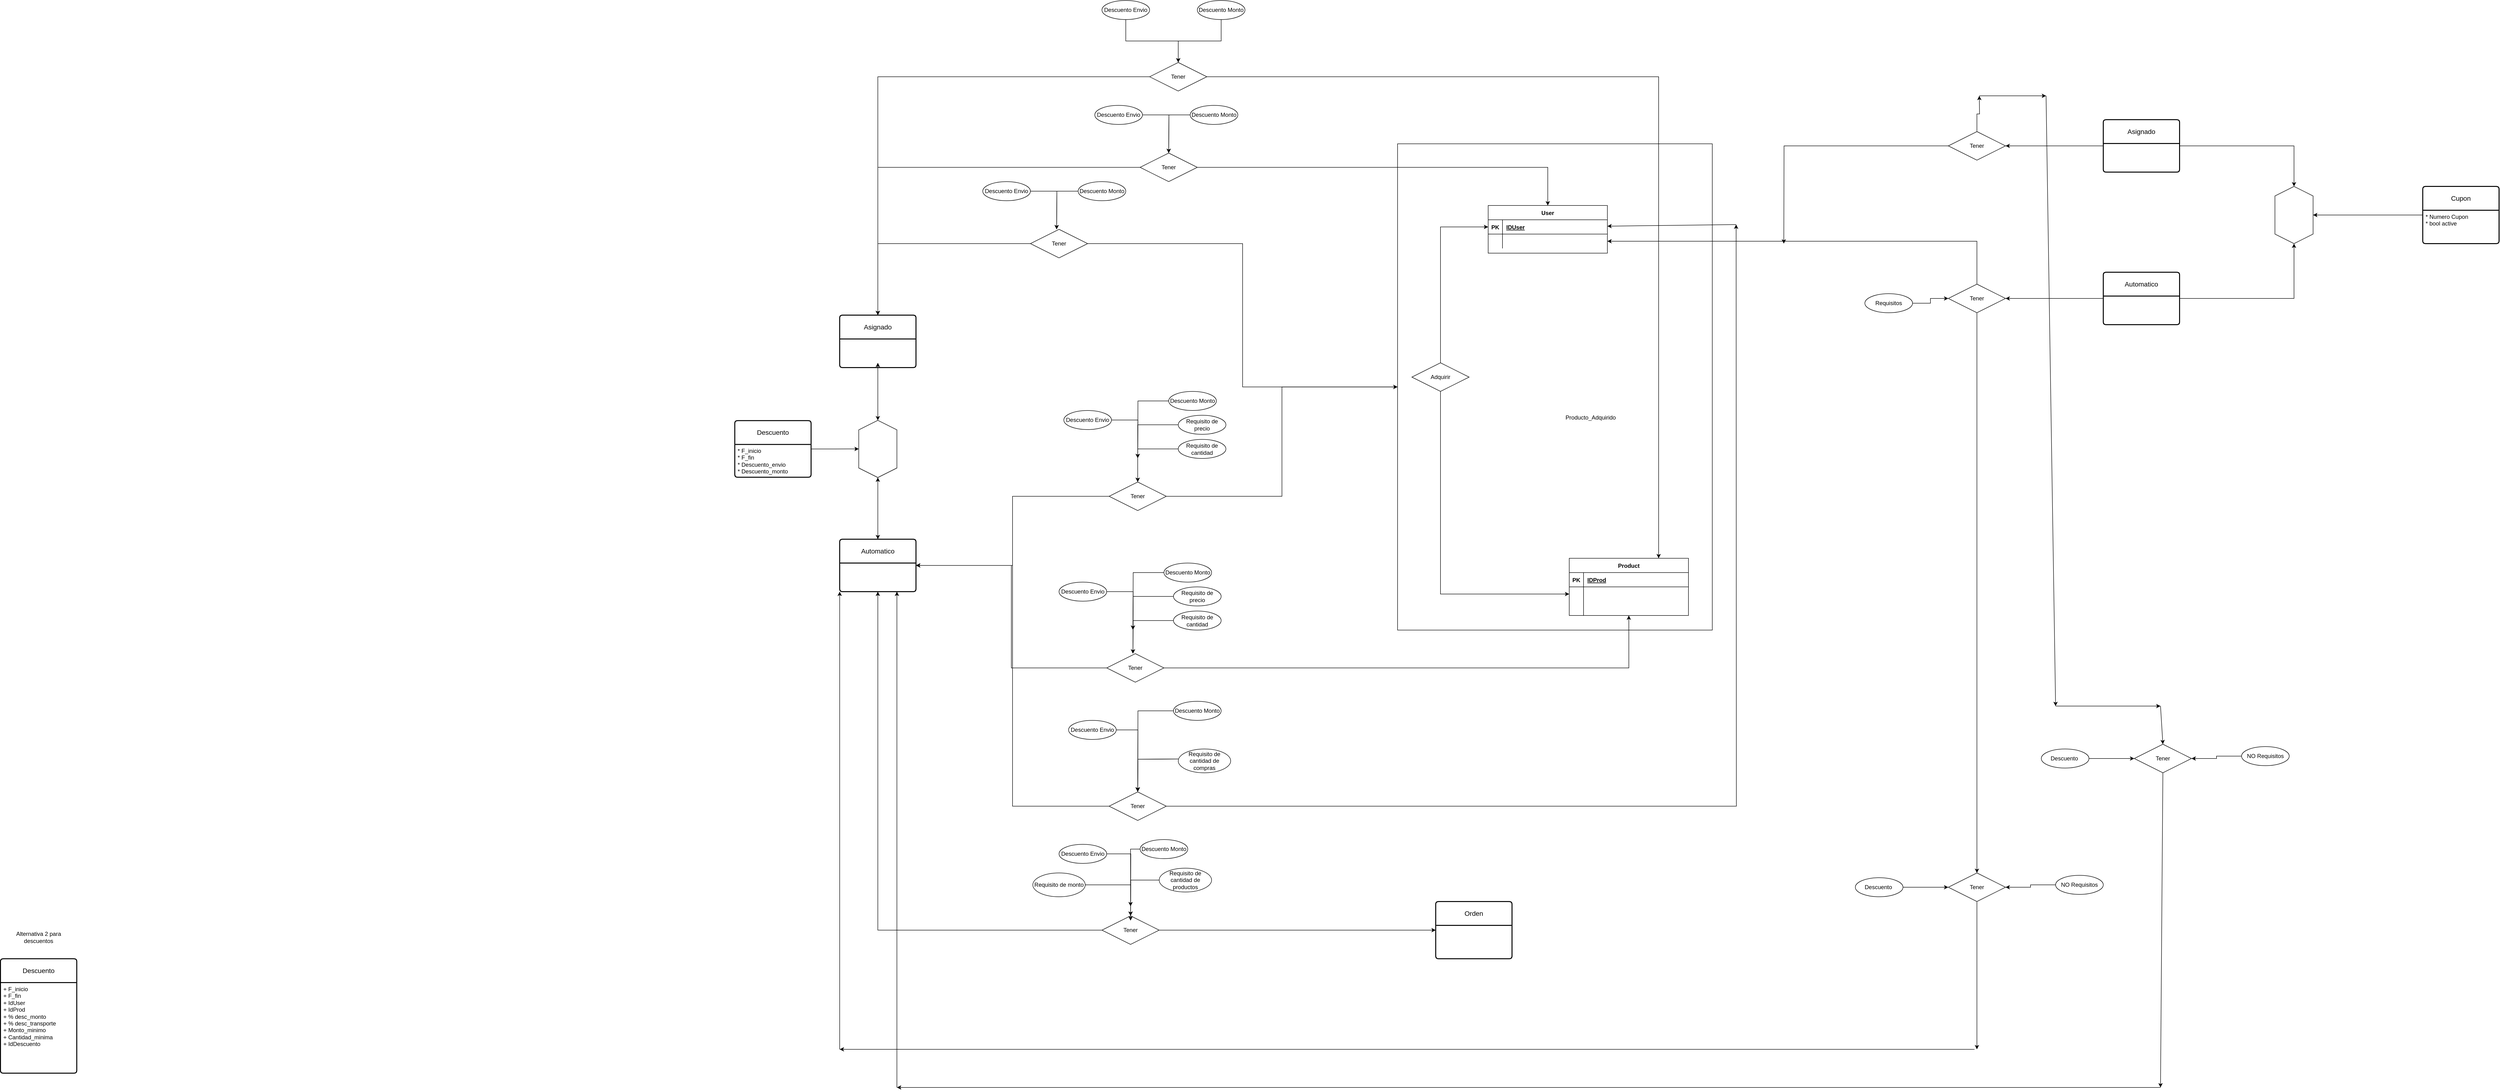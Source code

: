 <mxfile version="24.2.5" type="github">
  <diagram id="R2lEEEUBdFMjLlhIrx00" name="Page-1">
    <mxGraphModel dx="6694" dy="2826" grid="1" gridSize="10" guides="1" tooltips="1" connect="1" arrows="1" fold="1" page="1" pageScale="1" pageWidth="850" pageHeight="1100" math="0" shadow="0" extFonts="Permanent Marker^https://fonts.googleapis.com/css?family=Permanent+Marker">
      <root>
        <mxCell id="0" />
        <mxCell id="1" parent="0" />
        <mxCell id="C-vyLk0tnHw3VtMMgP7b-2" value="Product" style="shape=table;startSize=30;container=1;collapsible=1;childLayout=tableLayout;fixedRows=1;rowLines=0;fontStyle=1;align=center;resizeLast=1;" parent="1" vertex="1">
          <mxGeometry x="420" y="410" width="250" height="120" as="geometry" />
        </mxCell>
        <mxCell id="C-vyLk0tnHw3VtMMgP7b-3" value="" style="shape=partialRectangle;collapsible=0;dropTarget=0;pointerEvents=0;fillColor=none;points=[[0,0.5],[1,0.5]];portConstraint=eastwest;top=0;left=0;right=0;bottom=1;" parent="C-vyLk0tnHw3VtMMgP7b-2" vertex="1">
          <mxGeometry y="30" width="250" height="30" as="geometry" />
        </mxCell>
        <mxCell id="C-vyLk0tnHw3VtMMgP7b-4" value="PK" style="shape=partialRectangle;overflow=hidden;connectable=0;fillColor=none;top=0;left=0;bottom=0;right=0;fontStyle=1;" parent="C-vyLk0tnHw3VtMMgP7b-3" vertex="1">
          <mxGeometry width="30" height="30" as="geometry">
            <mxRectangle width="30" height="30" as="alternateBounds" />
          </mxGeometry>
        </mxCell>
        <mxCell id="C-vyLk0tnHw3VtMMgP7b-5" value="IDProd" style="shape=partialRectangle;overflow=hidden;connectable=0;fillColor=none;top=0;left=0;bottom=0;right=0;align=left;spacingLeft=6;fontStyle=5;" parent="C-vyLk0tnHw3VtMMgP7b-3" vertex="1">
          <mxGeometry x="30" width="220" height="30" as="geometry">
            <mxRectangle width="220" height="30" as="alternateBounds" />
          </mxGeometry>
        </mxCell>
        <mxCell id="C-vyLk0tnHw3VtMMgP7b-6" value="" style="shape=partialRectangle;collapsible=0;dropTarget=0;pointerEvents=0;fillColor=none;points=[[0,0.5],[1,0.5]];portConstraint=eastwest;top=0;left=0;right=0;bottom=0;" parent="C-vyLk0tnHw3VtMMgP7b-2" vertex="1">
          <mxGeometry y="60" width="250" height="30" as="geometry" />
        </mxCell>
        <mxCell id="C-vyLk0tnHw3VtMMgP7b-7" value="" style="shape=partialRectangle;overflow=hidden;connectable=0;fillColor=none;top=0;left=0;bottom=0;right=0;" parent="C-vyLk0tnHw3VtMMgP7b-6" vertex="1">
          <mxGeometry width="30" height="30" as="geometry">
            <mxRectangle width="30" height="30" as="alternateBounds" />
          </mxGeometry>
        </mxCell>
        <mxCell id="C-vyLk0tnHw3VtMMgP7b-8" value="" style="shape=partialRectangle;overflow=hidden;connectable=0;fillColor=none;top=0;left=0;bottom=0;right=0;align=left;spacingLeft=6;" parent="C-vyLk0tnHw3VtMMgP7b-6" vertex="1">
          <mxGeometry x="30" width="220" height="30" as="geometry">
            <mxRectangle width="220" height="30" as="alternateBounds" />
          </mxGeometry>
        </mxCell>
        <mxCell id="C-vyLk0tnHw3VtMMgP7b-9" value="" style="shape=partialRectangle;collapsible=0;dropTarget=0;pointerEvents=0;fillColor=none;points=[[0,0.5],[1,0.5]];portConstraint=eastwest;top=0;left=0;right=0;bottom=0;" parent="C-vyLk0tnHw3VtMMgP7b-2" vertex="1">
          <mxGeometry y="90" width="250" height="30" as="geometry" />
        </mxCell>
        <mxCell id="C-vyLk0tnHw3VtMMgP7b-10" value="" style="shape=partialRectangle;overflow=hidden;connectable=0;fillColor=none;top=0;left=0;bottom=0;right=0;" parent="C-vyLk0tnHw3VtMMgP7b-9" vertex="1">
          <mxGeometry width="30" height="30" as="geometry">
            <mxRectangle width="30" height="30" as="alternateBounds" />
          </mxGeometry>
        </mxCell>
        <mxCell id="C-vyLk0tnHw3VtMMgP7b-11" value="" style="shape=partialRectangle;overflow=hidden;connectable=0;fillColor=none;top=0;left=0;bottom=0;right=0;align=left;spacingLeft=6;" parent="C-vyLk0tnHw3VtMMgP7b-9" vertex="1">
          <mxGeometry x="30" width="220" height="30" as="geometry">
            <mxRectangle width="220" height="30" as="alternateBounds" />
          </mxGeometry>
        </mxCell>
        <mxCell id="C-vyLk0tnHw3VtMMgP7b-23" value="User" style="shape=table;startSize=30;container=1;collapsible=1;childLayout=tableLayout;fixedRows=1;rowLines=0;fontStyle=1;align=center;resizeLast=1;" parent="1" vertex="1">
          <mxGeometry x="250" y="-330" width="250" height="100" as="geometry" />
        </mxCell>
        <mxCell id="C-vyLk0tnHw3VtMMgP7b-24" value="" style="shape=partialRectangle;collapsible=0;dropTarget=0;pointerEvents=0;fillColor=none;points=[[0,0.5],[1,0.5]];portConstraint=eastwest;top=0;left=0;right=0;bottom=1;" parent="C-vyLk0tnHw3VtMMgP7b-23" vertex="1">
          <mxGeometry y="30" width="250" height="30" as="geometry" />
        </mxCell>
        <mxCell id="C-vyLk0tnHw3VtMMgP7b-25" value="PK" style="shape=partialRectangle;overflow=hidden;connectable=0;fillColor=none;top=0;left=0;bottom=0;right=0;fontStyle=1;" parent="C-vyLk0tnHw3VtMMgP7b-24" vertex="1">
          <mxGeometry width="30" height="30" as="geometry">
            <mxRectangle width="30" height="30" as="alternateBounds" />
          </mxGeometry>
        </mxCell>
        <mxCell id="C-vyLk0tnHw3VtMMgP7b-26" value="IDUser" style="shape=partialRectangle;overflow=hidden;connectable=0;fillColor=none;top=0;left=0;bottom=0;right=0;align=left;spacingLeft=6;fontStyle=5;" parent="C-vyLk0tnHw3VtMMgP7b-24" vertex="1">
          <mxGeometry x="30" width="220" height="30" as="geometry">
            <mxRectangle width="220" height="30" as="alternateBounds" />
          </mxGeometry>
        </mxCell>
        <mxCell id="C-vyLk0tnHw3VtMMgP7b-27" value="" style="shape=partialRectangle;collapsible=0;dropTarget=0;pointerEvents=0;fillColor=none;points=[[0,0.5],[1,0.5]];portConstraint=eastwest;top=0;left=0;right=0;bottom=0;" parent="C-vyLk0tnHw3VtMMgP7b-23" vertex="1">
          <mxGeometry y="60" width="250" height="30" as="geometry" />
        </mxCell>
        <mxCell id="C-vyLk0tnHw3VtMMgP7b-28" value="" style="shape=partialRectangle;overflow=hidden;connectable=0;fillColor=none;top=0;left=0;bottom=0;right=0;" parent="C-vyLk0tnHw3VtMMgP7b-27" vertex="1">
          <mxGeometry width="30" height="30" as="geometry">
            <mxRectangle width="30" height="30" as="alternateBounds" />
          </mxGeometry>
        </mxCell>
        <mxCell id="C-vyLk0tnHw3VtMMgP7b-29" value="" style="shape=partialRectangle;overflow=hidden;connectable=0;fillColor=none;top=0;left=0;bottom=0;right=0;align=left;spacingLeft=6;" parent="C-vyLk0tnHw3VtMMgP7b-27" vertex="1">
          <mxGeometry x="30" width="220" height="30" as="geometry">
            <mxRectangle width="220" height="30" as="alternateBounds" />
          </mxGeometry>
        </mxCell>
        <mxCell id="joyKX0jnolx2iXbsey3s-9" style="edgeStyle=orthogonalEdgeStyle;rounded=0;orthogonalLoop=1;jettySize=auto;html=1;" parent="1" source="joyKX0jnolx2iXbsey3s-1" target="C-vyLk0tnHw3VtMMgP7b-24" edge="1">
          <mxGeometry relative="1" as="geometry" />
        </mxCell>
        <mxCell id="joyKX0jnolx2iXbsey3s-44" style="edgeStyle=orthogonalEdgeStyle;rounded=0;orthogonalLoop=1;jettySize=auto;html=1;" parent="1" source="joyKX0jnolx2iXbsey3s-1" target="C-vyLk0tnHw3VtMMgP7b-6" edge="1">
          <mxGeometry relative="1" as="geometry" />
        </mxCell>
        <mxCell id="joyKX0jnolx2iXbsey3s-1" value="Adquirir" style="shape=rhombus;perimeter=rhombusPerimeter;whiteSpace=wrap;html=1;align=center;" parent="1" vertex="1">
          <mxGeometry x="90" width="120" height="60" as="geometry" />
        </mxCell>
        <mxCell id="joyKX0jnolx2iXbsey3s-7" value="Producto_Adquirido" style="text;html=1;align=center;verticalAlign=middle;whiteSpace=wrap;rounded=0;" parent="1" vertex="1">
          <mxGeometry x="410" y="100" width="110" height="30" as="geometry" />
        </mxCell>
        <mxCell id="joyKX0jnolx2iXbsey3s-6" value="" style="rounded=0;whiteSpace=wrap;html=1;fillColor=none;" parent="1" vertex="1">
          <mxGeometry x="60" y="-459.37" width="660" height="1020" as="geometry" />
        </mxCell>
        <mxCell id="joyKX0jnolx2iXbsey3s-32" style="edgeStyle=orthogonalEdgeStyle;rounded=0;orthogonalLoop=1;jettySize=auto;html=1;" parent="1" source="joyKX0jnolx2iXbsey3s-23" target="joyKX0jnolx2iXbsey3s-31" edge="1">
          <mxGeometry relative="1" as="geometry" />
        </mxCell>
        <mxCell id="joyKX0jnolx2iXbsey3s-23" value="Descuento" style="swimlane;childLayout=stackLayout;horizontal=1;startSize=50;horizontalStack=0;rounded=1;fontSize=14;fontStyle=0;strokeWidth=2;resizeParent=0;resizeLast=1;shadow=0;dashed=0;align=center;arcSize=4;whiteSpace=wrap;html=1;" parent="1" vertex="1">
          <mxGeometry x="-1330" y="121.25" width="160" height="118.75" as="geometry" />
        </mxCell>
        <mxCell id="joyKX0jnolx2iXbsey3s-24" value="* F_inicio&lt;div&gt;* F_fin&lt;/div&gt;&lt;div&gt;&lt;div&gt;* Descuento_envio&lt;/div&gt;&lt;div&gt;* Descuento_monto&lt;/div&gt;&lt;/div&gt;" style="align=left;strokeColor=none;fillColor=none;spacingLeft=4;fontSize=12;verticalAlign=top;resizable=0;rotatable=0;part=1;html=1;" parent="joyKX0jnolx2iXbsey3s-23" vertex="1">
          <mxGeometry y="50" width="160" height="68.75" as="geometry" />
        </mxCell>
        <mxCell id="joyKX0jnolx2iXbsey3s-37" style="edgeStyle=orthogonalEdgeStyle;rounded=0;orthogonalLoop=1;jettySize=auto;html=1;" parent="1" source="joyKX0jnolx2iXbsey3s-25" target="joyKX0jnolx2iXbsey3s-31" edge="1">
          <mxGeometry relative="1" as="geometry" />
        </mxCell>
        <mxCell id="joyKX0jnolx2iXbsey3s-25" value="Asignado" style="swimlane;childLayout=stackLayout;horizontal=1;startSize=50;horizontalStack=0;rounded=1;fontSize=14;fontStyle=0;strokeWidth=2;resizeParent=0;resizeLast=1;shadow=0;dashed=0;align=center;arcSize=4;whiteSpace=wrap;html=1;" parent="1" vertex="1">
          <mxGeometry x="-1110" y="-100" width="160" height="110" as="geometry" />
        </mxCell>
        <mxCell id="joyKX0jnolx2iXbsey3s-36" style="edgeStyle=orthogonalEdgeStyle;rounded=0;orthogonalLoop=1;jettySize=auto;html=1;" parent="1" source="joyKX0jnolx2iXbsey3s-27" target="joyKX0jnolx2iXbsey3s-31" edge="1">
          <mxGeometry relative="1" as="geometry" />
        </mxCell>
        <mxCell id="joyKX0jnolx2iXbsey3s-27" value="Automatico" style="swimlane;childLayout=stackLayout;horizontal=1;startSize=50;horizontalStack=0;rounded=1;fontSize=14;fontStyle=0;strokeWidth=2;resizeParent=0;resizeLast=1;shadow=0;dashed=0;align=center;arcSize=4;whiteSpace=wrap;html=1;" parent="1" vertex="1">
          <mxGeometry x="-1110" y="370" width="160" height="110" as="geometry" />
        </mxCell>
        <mxCell id="joyKX0jnolx2iXbsey3s-35" style="edgeStyle=orthogonalEdgeStyle;rounded=0;orthogonalLoop=1;jettySize=auto;html=1;" parent="1" source="joyKX0jnolx2iXbsey3s-31" edge="1">
          <mxGeometry relative="1" as="geometry">
            <mxPoint x="-1030" y="370" as="targetPoint" />
          </mxGeometry>
        </mxCell>
        <mxCell id="joyKX0jnolx2iXbsey3s-38" style="edgeStyle=orthogonalEdgeStyle;rounded=0;orthogonalLoop=1;jettySize=auto;html=1;" parent="1" source="joyKX0jnolx2iXbsey3s-31" edge="1">
          <mxGeometry relative="1" as="geometry">
            <mxPoint x="-1030.0" as="targetPoint" />
          </mxGeometry>
        </mxCell>
        <mxCell id="joyKX0jnolx2iXbsey3s-31" value="" style="shape=hexagon;perimeter=hexagonPerimeter2;whiteSpace=wrap;html=1;fixedSize=1;rotation=-90;" parent="1" vertex="1">
          <mxGeometry x="-1090" y="140.63" width="120" height="80" as="geometry" />
        </mxCell>
        <mxCell id="joyKX0jnolx2iXbsey3s-48" style="edgeStyle=orthogonalEdgeStyle;rounded=0;orthogonalLoop=1;jettySize=auto;html=1;" parent="1" source="joyKX0jnolx2iXbsey3s-42" target="joyKX0jnolx2iXbsey3s-6" edge="1">
          <mxGeometry relative="1" as="geometry" />
        </mxCell>
        <mxCell id="joyKX0jnolx2iXbsey3s-49" style="edgeStyle=orthogonalEdgeStyle;rounded=0;orthogonalLoop=1;jettySize=auto;html=1;" parent="1" source="joyKX0jnolx2iXbsey3s-42" target="joyKX0jnolx2iXbsey3s-25" edge="1">
          <mxGeometry relative="1" as="geometry" />
        </mxCell>
        <mxCell id="joyKX0jnolx2iXbsey3s-42" value="Tener" style="shape=rhombus;perimeter=rhombusPerimeter;whiteSpace=wrap;html=1;align=center;" parent="1" vertex="1">
          <mxGeometry x="-710" y="-280" width="120" height="60" as="geometry" />
        </mxCell>
        <mxCell id="joyKX0jnolx2iXbsey3s-51" style="edgeStyle=orthogonalEdgeStyle;rounded=0;orthogonalLoop=1;jettySize=auto;html=1;entryX=0.5;entryY=0;entryDx=0;entryDy=0;" parent="1" source="joyKX0jnolx2iXbsey3s-50" target="C-vyLk0tnHw3VtMMgP7b-23" edge="1">
          <mxGeometry relative="1" as="geometry" />
        </mxCell>
        <mxCell id="joyKX0jnolx2iXbsey3s-52" style="edgeStyle=orthogonalEdgeStyle;rounded=0;orthogonalLoop=1;jettySize=auto;html=1;" parent="1" source="joyKX0jnolx2iXbsey3s-50" target="joyKX0jnolx2iXbsey3s-25" edge="1">
          <mxGeometry relative="1" as="geometry" />
        </mxCell>
        <mxCell id="joyKX0jnolx2iXbsey3s-50" value="Tener" style="shape=rhombus;perimeter=rhombusPerimeter;whiteSpace=wrap;html=1;align=center;" parent="1" vertex="1">
          <mxGeometry x="-480" y="-440" width="120" height="60" as="geometry" />
        </mxCell>
        <mxCell id="joyKX0jnolx2iXbsey3s-54" style="edgeStyle=orthogonalEdgeStyle;rounded=0;orthogonalLoop=1;jettySize=auto;html=1;entryX=0.75;entryY=0;entryDx=0;entryDy=0;" parent="1" source="joyKX0jnolx2iXbsey3s-53" target="C-vyLk0tnHw3VtMMgP7b-2" edge="1">
          <mxGeometry relative="1" as="geometry">
            <mxPoint x="730" y="330" as="targetPoint" />
          </mxGeometry>
        </mxCell>
        <mxCell id="joyKX0jnolx2iXbsey3s-55" style="edgeStyle=orthogonalEdgeStyle;rounded=0;orthogonalLoop=1;jettySize=auto;html=1;" parent="1" source="joyKX0jnolx2iXbsey3s-53" target="joyKX0jnolx2iXbsey3s-25" edge="1">
          <mxGeometry relative="1" as="geometry" />
        </mxCell>
        <mxCell id="joyKX0jnolx2iXbsey3s-53" value="Tener" style="shape=rhombus;perimeter=rhombusPerimeter;whiteSpace=wrap;html=1;align=center;" parent="1" vertex="1">
          <mxGeometry x="-460" y="-630" width="120" height="60" as="geometry" />
        </mxCell>
        <mxCell id="joyKX0jnolx2iXbsey3s-63" style="edgeStyle=orthogonalEdgeStyle;rounded=0;orthogonalLoop=1;jettySize=auto;html=1;entryX=1;entryY=0.5;entryDx=0;entryDy=0;" parent="1" source="joyKX0jnolx2iXbsey3s-56" target="joyKX0jnolx2iXbsey3s-27" edge="1">
          <mxGeometry relative="1" as="geometry" />
        </mxCell>
        <mxCell id="joyKX0jnolx2iXbsey3s-65" style="edgeStyle=orthogonalEdgeStyle;rounded=0;orthogonalLoop=1;jettySize=auto;html=1;" parent="1" source="joyKX0jnolx2iXbsey3s-56" edge="1">
          <mxGeometry relative="1" as="geometry">
            <mxPoint x="770" y="-290" as="targetPoint" />
          </mxGeometry>
        </mxCell>
        <mxCell id="joyKX0jnolx2iXbsey3s-56" value="Tener" style="shape=rhombus;perimeter=rhombusPerimeter;whiteSpace=wrap;html=1;align=center;" parent="1" vertex="1">
          <mxGeometry x="-545" y="900" width="120" height="60" as="geometry" />
        </mxCell>
        <mxCell id="joyKX0jnolx2iXbsey3s-61" style="edgeStyle=orthogonalEdgeStyle;rounded=0;orthogonalLoop=1;jettySize=auto;html=1;entryX=1;entryY=0.5;entryDx=0;entryDy=0;" parent="1" source="joyKX0jnolx2iXbsey3s-57" target="joyKX0jnolx2iXbsey3s-27" edge="1">
          <mxGeometry relative="1" as="geometry" />
        </mxCell>
        <mxCell id="joyKX0jnolx2iXbsey3s-64" style="edgeStyle=orthogonalEdgeStyle;rounded=0;orthogonalLoop=1;jettySize=auto;html=1;" parent="1" source="joyKX0jnolx2iXbsey3s-57" target="C-vyLk0tnHw3VtMMgP7b-2" edge="1">
          <mxGeometry relative="1" as="geometry" />
        </mxCell>
        <mxCell id="joyKX0jnolx2iXbsey3s-57" value="Tener" style="shape=rhombus;perimeter=rhombusPerimeter;whiteSpace=wrap;html=1;align=center;" parent="1" vertex="1">
          <mxGeometry x="-550" y="610" width="120" height="60" as="geometry" />
        </mxCell>
        <mxCell id="joyKX0jnolx2iXbsey3s-59" style="edgeStyle=orthogonalEdgeStyle;rounded=0;orthogonalLoop=1;jettySize=auto;html=1;" parent="1" source="joyKX0jnolx2iXbsey3s-58" target="joyKX0jnolx2iXbsey3s-6" edge="1">
          <mxGeometry relative="1" as="geometry" />
        </mxCell>
        <mxCell id="joyKX0jnolx2iXbsey3s-60" style="edgeStyle=orthogonalEdgeStyle;rounded=0;orthogonalLoop=1;jettySize=auto;html=1;entryX=1;entryY=0.5;entryDx=0;entryDy=0;" parent="1" source="joyKX0jnolx2iXbsey3s-58" target="joyKX0jnolx2iXbsey3s-27" edge="1">
          <mxGeometry relative="1" as="geometry" />
        </mxCell>
        <mxCell id="joyKX0jnolx2iXbsey3s-58" value="Tener" style="shape=rhombus;perimeter=rhombusPerimeter;whiteSpace=wrap;html=1;align=center;" parent="1" vertex="1">
          <mxGeometry x="-545" y="250" width="120" height="60" as="geometry" />
        </mxCell>
        <mxCell id="joyKX0jnolx2iXbsey3s-66" value="" style="endArrow=classic;html=1;rounded=0;" parent="1" target="C-vyLk0tnHw3VtMMgP7b-24" edge="1">
          <mxGeometry width="50" height="50" relative="1" as="geometry">
            <mxPoint x="770" y="-290" as="sourcePoint" />
            <mxPoint x="-10" y="190" as="targetPoint" />
          </mxGeometry>
        </mxCell>
        <mxCell id="joyKX0jnolx2iXbsey3s-67" value="Orden" style="swimlane;childLayout=stackLayout;horizontal=1;startSize=50;horizontalStack=0;rounded=1;fontSize=14;fontStyle=0;strokeWidth=2;resizeParent=0;resizeLast=1;shadow=0;dashed=0;align=center;arcSize=4;whiteSpace=wrap;html=1;" parent="1" vertex="1">
          <mxGeometry x="140" y="1130" width="160" height="120" as="geometry" />
        </mxCell>
        <mxCell id="joyKX0jnolx2iXbsey3s-82" style="edgeStyle=orthogonalEdgeStyle;rounded=0;orthogonalLoop=1;jettySize=auto;html=1;" parent="1" source="joyKX0jnolx2iXbsey3s-79" target="joyKX0jnolx2iXbsey3s-67" edge="1">
          <mxGeometry relative="1" as="geometry" />
        </mxCell>
        <mxCell id="joyKX0jnolx2iXbsey3s-83" style="edgeStyle=orthogonalEdgeStyle;rounded=0;orthogonalLoop=1;jettySize=auto;html=1;entryX=0.5;entryY=1;entryDx=0;entryDy=0;" parent="1" source="joyKX0jnolx2iXbsey3s-79" target="joyKX0jnolx2iXbsey3s-27" edge="1">
          <mxGeometry relative="1" as="geometry" />
        </mxCell>
        <mxCell id="joyKX0jnolx2iXbsey3s-79" value="Tener" style="shape=rhombus;perimeter=rhombusPerimeter;whiteSpace=wrap;html=1;align=center;" parent="1" vertex="1">
          <mxGeometry x="-560" y="1160" width="120" height="60" as="geometry" />
        </mxCell>
        <mxCell id="joyKX0jnolx2iXbsey3s-88" style="edgeStyle=orthogonalEdgeStyle;rounded=0;orthogonalLoop=1;jettySize=auto;html=1;entryX=0.5;entryY=0;entryDx=0;entryDy=0;" parent="1" source="joyKX0jnolx2iXbsey3s-84" target="joyKX0jnolx2iXbsey3s-53" edge="1">
          <mxGeometry relative="1" as="geometry" />
        </mxCell>
        <mxCell id="joyKX0jnolx2iXbsey3s-84" value="Descuento Envio" style="ellipse;whiteSpace=wrap;html=1;align=center;" parent="1" vertex="1">
          <mxGeometry x="-560" y="-760" width="100" height="40" as="geometry" />
        </mxCell>
        <mxCell id="joyKX0jnolx2iXbsey3s-86" style="edgeStyle=orthogonalEdgeStyle;rounded=0;orthogonalLoop=1;jettySize=auto;html=1;" parent="1" source="joyKX0jnolx2iXbsey3s-85" target="joyKX0jnolx2iXbsey3s-53" edge="1">
          <mxGeometry relative="1" as="geometry" />
        </mxCell>
        <mxCell id="joyKX0jnolx2iXbsey3s-85" value="Descuento Monto" style="ellipse;whiteSpace=wrap;html=1;align=center;" parent="1" vertex="1">
          <mxGeometry x="-360" y="-760" width="100" height="40" as="geometry" />
        </mxCell>
        <mxCell id="joyKX0jnolx2iXbsey3s-89" style="edgeStyle=orthogonalEdgeStyle;rounded=0;orthogonalLoop=1;jettySize=auto;html=1;entryX=0.5;entryY=0;entryDx=0;entryDy=0;" parent="1" source="joyKX0jnolx2iXbsey3s-90" edge="1">
          <mxGeometry relative="1" as="geometry">
            <mxPoint x="-420" y="-440" as="targetPoint" />
          </mxGeometry>
        </mxCell>
        <mxCell id="joyKX0jnolx2iXbsey3s-90" value="Descuento Envio" style="ellipse;whiteSpace=wrap;html=1;align=center;" parent="1" vertex="1">
          <mxGeometry x="-575" y="-540" width="100" height="40" as="geometry" />
        </mxCell>
        <mxCell id="joyKX0jnolx2iXbsey3s-91" style="edgeStyle=orthogonalEdgeStyle;rounded=0;orthogonalLoop=1;jettySize=auto;html=1;" parent="1" source="joyKX0jnolx2iXbsey3s-92" edge="1">
          <mxGeometry relative="1" as="geometry">
            <mxPoint x="-420" y="-440" as="targetPoint" />
          </mxGeometry>
        </mxCell>
        <mxCell id="joyKX0jnolx2iXbsey3s-92" value="Descuento Monto" style="ellipse;whiteSpace=wrap;html=1;align=center;" parent="1" vertex="1">
          <mxGeometry x="-375" y="-540" width="100" height="40" as="geometry" />
        </mxCell>
        <mxCell id="joyKX0jnolx2iXbsey3s-93" style="edgeStyle=orthogonalEdgeStyle;rounded=0;orthogonalLoop=1;jettySize=auto;html=1;entryX=0.5;entryY=0;entryDx=0;entryDy=0;" parent="1" source="joyKX0jnolx2iXbsey3s-94" edge="1">
          <mxGeometry relative="1" as="geometry">
            <mxPoint x="-655" y="-280" as="targetPoint" />
          </mxGeometry>
        </mxCell>
        <mxCell id="joyKX0jnolx2iXbsey3s-94" value="Descuento Envio" style="ellipse;whiteSpace=wrap;html=1;align=center;" parent="1" vertex="1">
          <mxGeometry x="-810" y="-380" width="100" height="40" as="geometry" />
        </mxCell>
        <mxCell id="joyKX0jnolx2iXbsey3s-95" style="edgeStyle=orthogonalEdgeStyle;rounded=0;orthogonalLoop=1;jettySize=auto;html=1;" parent="1" source="joyKX0jnolx2iXbsey3s-96" edge="1">
          <mxGeometry relative="1" as="geometry">
            <mxPoint x="-655" y="-280" as="targetPoint" />
          </mxGeometry>
        </mxCell>
        <mxCell id="joyKX0jnolx2iXbsey3s-96" value="Descuento Monto" style="ellipse;whiteSpace=wrap;html=1;align=center;" parent="1" vertex="1">
          <mxGeometry x="-610" y="-380" width="100" height="40" as="geometry" />
        </mxCell>
        <mxCell id="joyKX0jnolx2iXbsey3s-97" style="edgeStyle=orthogonalEdgeStyle;rounded=0;orthogonalLoop=1;jettySize=auto;html=1;entryX=0.5;entryY=0;entryDx=0;entryDy=0;" parent="1" source="joyKX0jnolx2iXbsey3s-98" edge="1">
          <mxGeometry relative="1" as="geometry">
            <mxPoint x="-485" y="200" as="targetPoint" />
          </mxGeometry>
        </mxCell>
        <mxCell id="joyKX0jnolx2iXbsey3s-98" value="Descuento Envio" style="ellipse;whiteSpace=wrap;html=1;align=center;" parent="1" vertex="1">
          <mxGeometry x="-640" y="100" width="100" height="40" as="geometry" />
        </mxCell>
        <mxCell id="joyKX0jnolx2iXbsey3s-99" style="edgeStyle=orthogonalEdgeStyle;rounded=0;orthogonalLoop=1;jettySize=auto;html=1;" parent="1" source="joyKX0jnolx2iXbsey3s-100" edge="1">
          <mxGeometry relative="1" as="geometry">
            <mxPoint x="-485" y="200" as="targetPoint" />
          </mxGeometry>
        </mxCell>
        <mxCell id="joyKX0jnolx2iXbsey3s-100" value="Descuento Monto" style="ellipse;whiteSpace=wrap;html=1;align=center;" parent="1" vertex="1">
          <mxGeometry x="-420" y="60" width="100" height="40" as="geometry" />
        </mxCell>
        <mxCell id="joyKX0jnolx2iXbsey3s-102" style="edgeStyle=orthogonalEdgeStyle;rounded=0;orthogonalLoop=1;jettySize=auto;html=1;" parent="1" source="joyKX0jnolx2iXbsey3s-101" target="joyKX0jnolx2iXbsey3s-58" edge="1">
          <mxGeometry relative="1" as="geometry" />
        </mxCell>
        <mxCell id="joyKX0jnolx2iXbsey3s-101" value="Requisito de precio" style="ellipse;whiteSpace=wrap;html=1;align=center;" parent="1" vertex="1">
          <mxGeometry x="-400" y="110" width="100" height="40" as="geometry" />
        </mxCell>
        <mxCell id="joyKX0jnolx2iXbsey3s-103" style="edgeStyle=orthogonalEdgeStyle;rounded=0;orthogonalLoop=1;jettySize=auto;html=1;entryX=0.5;entryY=0;entryDx=0;entryDy=0;" parent="1" source="joyKX0jnolx2iXbsey3s-104" edge="1">
          <mxGeometry relative="1" as="geometry">
            <mxPoint x="-495" y="560" as="targetPoint" />
          </mxGeometry>
        </mxCell>
        <mxCell id="joyKX0jnolx2iXbsey3s-104" value="Descuento Envio" style="ellipse;whiteSpace=wrap;html=1;align=center;" parent="1" vertex="1">
          <mxGeometry x="-650" y="460" width="100" height="40" as="geometry" />
        </mxCell>
        <mxCell id="joyKX0jnolx2iXbsey3s-105" style="edgeStyle=orthogonalEdgeStyle;rounded=0;orthogonalLoop=1;jettySize=auto;html=1;" parent="1" source="joyKX0jnolx2iXbsey3s-106" edge="1">
          <mxGeometry relative="1" as="geometry">
            <mxPoint x="-495" y="560" as="targetPoint" />
          </mxGeometry>
        </mxCell>
        <mxCell id="joyKX0jnolx2iXbsey3s-106" value="Descuento Monto" style="ellipse;whiteSpace=wrap;html=1;align=center;" parent="1" vertex="1">
          <mxGeometry x="-430" y="420" width="100" height="40" as="geometry" />
        </mxCell>
        <mxCell id="joyKX0jnolx2iXbsey3s-107" style="edgeStyle=orthogonalEdgeStyle;rounded=0;orthogonalLoop=1;jettySize=auto;html=1;" parent="1" source="joyKX0jnolx2iXbsey3s-108" edge="1">
          <mxGeometry relative="1" as="geometry">
            <mxPoint x="-495" y="610" as="targetPoint" />
          </mxGeometry>
        </mxCell>
        <mxCell id="joyKX0jnolx2iXbsey3s-108" value="Requisito de precio" style="ellipse;whiteSpace=wrap;html=1;align=center;" parent="1" vertex="1">
          <mxGeometry x="-410" y="470" width="100" height="40" as="geometry" />
        </mxCell>
        <mxCell id="joyKX0jnolx2iXbsey3s-110" style="edgeStyle=orthogonalEdgeStyle;rounded=0;orthogonalLoop=1;jettySize=auto;html=1;entryX=0.5;entryY=0;entryDx=0;entryDy=0;" parent="1" source="joyKX0jnolx2iXbsey3s-109" target="joyKX0jnolx2iXbsey3s-58" edge="1">
          <mxGeometry relative="1" as="geometry" />
        </mxCell>
        <mxCell id="joyKX0jnolx2iXbsey3s-109" value="Requisito de cantidad" style="ellipse;whiteSpace=wrap;html=1;align=center;" parent="1" vertex="1">
          <mxGeometry x="-400" y="160.63" width="100" height="40" as="geometry" />
        </mxCell>
        <mxCell id="joyKX0jnolx2iXbsey3s-111" style="edgeStyle=orthogonalEdgeStyle;rounded=0;orthogonalLoop=1;jettySize=auto;html=1;entryX=0.5;entryY=0;entryDx=0;entryDy=0;" parent="1" source="joyKX0jnolx2iXbsey3s-112" edge="1">
          <mxGeometry relative="1" as="geometry">
            <mxPoint x="-495" y="610" as="targetPoint" />
          </mxGeometry>
        </mxCell>
        <mxCell id="joyKX0jnolx2iXbsey3s-112" value="Requisito de cantidad" style="ellipse;whiteSpace=wrap;html=1;align=center;" parent="1" vertex="1">
          <mxGeometry x="-410" y="520.63" width="100" height="40" as="geometry" />
        </mxCell>
        <mxCell id="joyKX0jnolx2iXbsey3s-113" style="edgeStyle=orthogonalEdgeStyle;rounded=0;orthogonalLoop=1;jettySize=auto;html=1;entryX=0.5;entryY=0;entryDx=0;entryDy=0;" parent="1" source="joyKX0jnolx2iXbsey3s-114" edge="1">
          <mxGeometry relative="1" as="geometry">
            <mxPoint x="-485" y="899.37" as="targetPoint" />
          </mxGeometry>
        </mxCell>
        <mxCell id="joyKX0jnolx2iXbsey3s-114" value="Descuento Envio" style="ellipse;whiteSpace=wrap;html=1;align=center;" parent="1" vertex="1">
          <mxGeometry x="-630" y="750" width="100" height="40" as="geometry" />
        </mxCell>
        <mxCell id="joyKX0jnolx2iXbsey3s-115" style="edgeStyle=orthogonalEdgeStyle;rounded=0;orthogonalLoop=1;jettySize=auto;html=1;" parent="1" source="joyKX0jnolx2iXbsey3s-116" edge="1">
          <mxGeometry relative="1" as="geometry">
            <mxPoint x="-485" y="899.37" as="targetPoint" />
          </mxGeometry>
        </mxCell>
        <mxCell id="joyKX0jnolx2iXbsey3s-116" value="Descuento Monto" style="ellipse;whiteSpace=wrap;html=1;align=center;" parent="1" vertex="1">
          <mxGeometry x="-410" y="710" width="100" height="40" as="geometry" />
        </mxCell>
        <mxCell id="joyKX0jnolx2iXbsey3s-118" value="Requisito de cantidad de compras" style="ellipse;whiteSpace=wrap;html=1;align=center;" parent="1" vertex="1">
          <mxGeometry x="-400" y="810" width="110" height="50" as="geometry" />
        </mxCell>
        <mxCell id="joyKX0jnolx2iXbsey3s-120" style="edgeStyle=orthogonalEdgeStyle;rounded=0;orthogonalLoop=1;jettySize=auto;html=1;entryX=0.5;entryY=0;entryDx=0;entryDy=0;" parent="1" edge="1">
          <mxGeometry relative="1" as="geometry">
            <mxPoint x="-485" y="900" as="targetPoint" />
            <mxPoint x="-400" y="831" as="sourcePoint" />
          </mxGeometry>
        </mxCell>
        <mxCell id="joyKX0jnolx2iXbsey3s-121" style="edgeStyle=orthogonalEdgeStyle;rounded=0;orthogonalLoop=1;jettySize=auto;html=1;entryX=0.5;entryY=0;entryDx=0;entryDy=0;" parent="1" edge="1">
          <mxGeometry relative="1" as="geometry">
            <mxPoint x="-485" y="900" as="targetPoint" />
            <mxPoint x="-400" y="831" as="sourcePoint" />
          </mxGeometry>
        </mxCell>
        <mxCell id="joyKX0jnolx2iXbsey3s-130" style="edgeStyle=orthogonalEdgeStyle;rounded=0;orthogonalLoop=1;jettySize=auto;html=1;" parent="1" source="joyKX0jnolx2iXbsey3s-122" edge="1">
          <mxGeometry relative="1" as="geometry">
            <mxPoint x="-500" y="1160" as="targetPoint" />
          </mxGeometry>
        </mxCell>
        <mxCell id="joyKX0jnolx2iXbsey3s-122" value="Descuento Envio" style="ellipse;whiteSpace=wrap;html=1;align=center;" parent="1" vertex="1">
          <mxGeometry x="-650" y="1010" width="100" height="40" as="geometry" />
        </mxCell>
        <mxCell id="joyKX0jnolx2iXbsey3s-129" style="edgeStyle=orthogonalEdgeStyle;rounded=0;orthogonalLoop=1;jettySize=auto;html=1;" parent="1" source="joyKX0jnolx2iXbsey3s-123" edge="1">
          <mxGeometry relative="1" as="geometry">
            <mxPoint x="-500" y="1140" as="targetPoint" />
          </mxGeometry>
        </mxCell>
        <mxCell id="joyKX0jnolx2iXbsey3s-123" value="Descuento Monto" style="ellipse;whiteSpace=wrap;html=1;align=center;" parent="1" vertex="1">
          <mxGeometry x="-480" y="1000" width="100" height="40" as="geometry" />
        </mxCell>
        <mxCell id="joyKX0jnolx2iXbsey3s-128" style="edgeStyle=orthogonalEdgeStyle;rounded=0;orthogonalLoop=1;jettySize=auto;html=1;" parent="1" source="joyKX0jnolx2iXbsey3s-124" edge="1">
          <mxGeometry relative="1" as="geometry">
            <mxPoint x="-500" y="1170" as="targetPoint" />
          </mxGeometry>
        </mxCell>
        <mxCell id="joyKX0jnolx2iXbsey3s-124" value="Requisito de cantidad de productos" style="ellipse;whiteSpace=wrap;html=1;align=center;" parent="1" vertex="1">
          <mxGeometry x="-440" y="1060" width="110" height="50" as="geometry" />
        </mxCell>
        <mxCell id="joyKX0jnolx2iXbsey3s-127" style="edgeStyle=orthogonalEdgeStyle;rounded=0;orthogonalLoop=1;jettySize=auto;html=1;entryX=0.5;entryY=0;entryDx=0;entryDy=0;" parent="1" source="joyKX0jnolx2iXbsey3s-125" target="joyKX0jnolx2iXbsey3s-79" edge="1">
          <mxGeometry relative="1" as="geometry" />
        </mxCell>
        <mxCell id="joyKX0jnolx2iXbsey3s-125" value="Requisito de monto" style="ellipse;whiteSpace=wrap;html=1;align=center;" parent="1" vertex="1">
          <mxGeometry x="-705" y="1070" width="110" height="50" as="geometry" />
        </mxCell>
        <mxCell id="joyKX0jnolx2iXbsey3s-143" style="edgeStyle=orthogonalEdgeStyle;rounded=0;orthogonalLoop=1;jettySize=auto;html=1;" parent="1" source="joyKX0jnolx2iXbsey3s-131" target="joyKX0jnolx2iXbsey3s-133" edge="1">
          <mxGeometry relative="1" as="geometry" />
        </mxCell>
        <mxCell id="joyKX0jnolx2iXbsey3s-131" value="Cupon" style="swimlane;childLayout=stackLayout;horizontal=1;startSize=50;horizontalStack=0;rounded=1;fontSize=14;fontStyle=0;strokeWidth=2;resizeParent=0;resizeLast=1;shadow=0;dashed=0;align=center;arcSize=4;whiteSpace=wrap;html=1;" parent="1" vertex="1">
          <mxGeometry x="2210" y="-370" width="160" height="120" as="geometry" />
        </mxCell>
        <mxCell id="joyKX0jnolx2iXbsey3s-132" value="* Numero Cupon&lt;div&gt;* bool active&lt;/div&gt;" style="align=left;strokeColor=none;fillColor=none;spacingLeft=4;fontSize=12;verticalAlign=top;resizable=0;rotatable=0;part=1;html=1;" parent="joyKX0jnolx2iXbsey3s-131" vertex="1">
          <mxGeometry y="50" width="160" height="70" as="geometry" />
        </mxCell>
        <mxCell id="joyKX0jnolx2iXbsey3s-133" value="" style="shape=hexagon;perimeter=hexagonPerimeter2;whiteSpace=wrap;html=1;fixedSize=1;rotation=-90;" parent="1" vertex="1">
          <mxGeometry x="1880" y="-350" width="120" height="80" as="geometry" />
        </mxCell>
        <mxCell id="joyKX0jnolx2iXbsey3s-142" style="edgeStyle=orthogonalEdgeStyle;rounded=0;orthogonalLoop=1;jettySize=auto;html=1;" parent="1" source="joyKX0jnolx2iXbsey3s-134" target="joyKX0jnolx2iXbsey3s-137" edge="1">
          <mxGeometry relative="1" as="geometry" />
        </mxCell>
        <mxCell id="joyKX0jnolx2iXbsey3s-147" style="edgeStyle=orthogonalEdgeStyle;rounded=0;orthogonalLoop=1;jettySize=auto;html=1;" parent="1" source="joyKX0jnolx2iXbsey3s-134" target="joyKX0jnolx2iXbsey3s-133" edge="1">
          <mxGeometry relative="1" as="geometry" />
        </mxCell>
        <mxCell id="joyKX0jnolx2iXbsey3s-134" value="Asignado" style="swimlane;childLayout=stackLayout;horizontal=1;startSize=50;horizontalStack=0;rounded=1;fontSize=14;fontStyle=0;strokeWidth=2;resizeParent=0;resizeLast=1;shadow=0;dashed=0;align=center;arcSize=4;whiteSpace=wrap;html=1;" parent="1" vertex="1">
          <mxGeometry x="1540" y="-510" width="160" height="110" as="geometry" />
        </mxCell>
        <mxCell id="joyKX0jnolx2iXbsey3s-141" style="edgeStyle=orthogonalEdgeStyle;rounded=0;orthogonalLoop=1;jettySize=auto;html=1;" parent="1" source="joyKX0jnolx2iXbsey3s-135" target="joyKX0jnolx2iXbsey3s-138" edge="1">
          <mxGeometry relative="1" as="geometry" />
        </mxCell>
        <mxCell id="joyKX0jnolx2iXbsey3s-146" style="edgeStyle=orthogonalEdgeStyle;rounded=0;orthogonalLoop=1;jettySize=auto;html=1;entryX=0;entryY=0.5;entryDx=0;entryDy=0;" parent="1" source="joyKX0jnolx2iXbsey3s-135" target="joyKX0jnolx2iXbsey3s-133" edge="1">
          <mxGeometry relative="1" as="geometry" />
        </mxCell>
        <mxCell id="joyKX0jnolx2iXbsey3s-135" value="Automatico" style="swimlane;childLayout=stackLayout;horizontal=1;startSize=50;horizontalStack=0;rounded=1;fontSize=14;fontStyle=0;strokeWidth=2;resizeParent=0;resizeLast=1;shadow=0;dashed=0;align=center;arcSize=4;whiteSpace=wrap;html=1;" parent="1" vertex="1">
          <mxGeometry x="1540" y="-190" width="160" height="110" as="geometry" />
        </mxCell>
        <mxCell id="joyKX0jnolx2iXbsey3s-150" style="edgeStyle=orthogonalEdgeStyle;rounded=0;orthogonalLoop=1;jettySize=auto;html=1;" parent="1" source="joyKX0jnolx2iXbsey3s-137" edge="1">
          <mxGeometry relative="1" as="geometry">
            <mxPoint x="870" y="-250" as="targetPoint" />
          </mxGeometry>
        </mxCell>
        <mxCell id="joyKX0jnolx2iXbsey3s-163" style="edgeStyle=orthogonalEdgeStyle;rounded=0;orthogonalLoop=1;jettySize=auto;html=1;" parent="1" source="joyKX0jnolx2iXbsey3s-137" edge="1">
          <mxGeometry relative="1" as="geometry">
            <mxPoint x="1280" y="-560" as="targetPoint" />
          </mxGeometry>
        </mxCell>
        <mxCell id="joyKX0jnolx2iXbsey3s-137" value="Tener" style="shape=rhombus;perimeter=rhombusPerimeter;whiteSpace=wrap;html=1;align=center;" parent="1" vertex="1">
          <mxGeometry x="1215" y="-485" width="120" height="60" as="geometry" />
        </mxCell>
        <mxCell id="joyKX0jnolx2iXbsey3s-149" style="edgeStyle=orthogonalEdgeStyle;rounded=0;orthogonalLoop=1;jettySize=auto;html=1;" parent="1" source="joyKX0jnolx2iXbsey3s-138" target="C-vyLk0tnHw3VtMMgP7b-27" edge="1">
          <mxGeometry relative="1" as="geometry" />
        </mxCell>
        <mxCell id="joyKX0jnolx2iXbsey3s-151" style="edgeStyle=orthogonalEdgeStyle;rounded=0;orthogonalLoop=1;jettySize=auto;html=1;" parent="1" source="joyKX0jnolx2iXbsey3s-138" target="joyKX0jnolx2iXbsey3s-155" edge="1">
          <mxGeometry relative="1" as="geometry">
            <mxPoint x="1275" y="1100" as="targetPoint" />
          </mxGeometry>
        </mxCell>
        <mxCell id="joyKX0jnolx2iXbsey3s-138" value="Tener" style="shape=rhombus;perimeter=rhombusPerimeter;whiteSpace=wrap;html=1;align=center;" parent="1" vertex="1">
          <mxGeometry x="1215" y="-165" width="120" height="60" as="geometry" />
        </mxCell>
        <mxCell id="joyKX0jnolx2iXbsey3s-153" value="" style="endArrow=classic;html=1;rounded=0;" parent="1" edge="1">
          <mxGeometry width="50" height="50" relative="1" as="geometry">
            <mxPoint x="1270" y="1440" as="sourcePoint" />
            <mxPoint x="-1110" y="1440" as="targetPoint" />
          </mxGeometry>
        </mxCell>
        <mxCell id="joyKX0jnolx2iXbsey3s-154" value="" style="endArrow=classic;html=1;rounded=0;entryX=0;entryY=1;entryDx=0;entryDy=0;" parent="1" target="joyKX0jnolx2iXbsey3s-27" edge="1">
          <mxGeometry width="50" height="50" relative="1" as="geometry">
            <mxPoint x="-1110" y="1440" as="sourcePoint" />
            <mxPoint x="490" y="630" as="targetPoint" />
          </mxGeometry>
        </mxCell>
        <mxCell id="joyKX0jnolx2iXbsey3s-156" style="edgeStyle=orthogonalEdgeStyle;rounded=0;orthogonalLoop=1;jettySize=auto;html=1;" parent="1" source="joyKX0jnolx2iXbsey3s-155" edge="1">
          <mxGeometry relative="1" as="geometry">
            <mxPoint x="1275" y="1440" as="targetPoint" />
          </mxGeometry>
        </mxCell>
        <mxCell id="joyKX0jnolx2iXbsey3s-155" value="Tener" style="shape=rhombus;perimeter=rhombusPerimeter;whiteSpace=wrap;html=1;align=center;" parent="1" vertex="1">
          <mxGeometry x="1215" y="1070" width="120" height="60" as="geometry" />
        </mxCell>
        <mxCell id="joyKX0jnolx2iXbsey3s-158" style="edgeStyle=orthogonalEdgeStyle;rounded=0;orthogonalLoop=1;jettySize=auto;html=1;" parent="1" source="joyKX0jnolx2iXbsey3s-157" target="joyKX0jnolx2iXbsey3s-138" edge="1">
          <mxGeometry relative="1" as="geometry" />
        </mxCell>
        <mxCell id="joyKX0jnolx2iXbsey3s-157" value="Requisitos" style="ellipse;whiteSpace=wrap;html=1;align=center;" parent="1" vertex="1">
          <mxGeometry x="1040" y="-145" width="100" height="40" as="geometry" />
        </mxCell>
        <mxCell id="joyKX0jnolx2iXbsey3s-160" style="edgeStyle=orthogonalEdgeStyle;rounded=0;orthogonalLoop=1;jettySize=auto;html=1;" parent="1" source="joyKX0jnolx2iXbsey3s-159" target="joyKX0jnolx2iXbsey3s-155" edge="1">
          <mxGeometry relative="1" as="geometry" />
        </mxCell>
        <mxCell id="joyKX0jnolx2iXbsey3s-159" value="NO Requisitos" style="ellipse;whiteSpace=wrap;html=1;align=center;" parent="1" vertex="1">
          <mxGeometry x="1440" y="1075" width="100" height="40" as="geometry" />
        </mxCell>
        <mxCell id="joyKX0jnolx2iXbsey3s-162" style="edgeStyle=orthogonalEdgeStyle;rounded=0;orthogonalLoop=1;jettySize=auto;html=1;" parent="1" source="joyKX0jnolx2iXbsey3s-161" target="joyKX0jnolx2iXbsey3s-155" edge="1">
          <mxGeometry relative="1" as="geometry" />
        </mxCell>
        <mxCell id="joyKX0jnolx2iXbsey3s-161" value="Descuento&amp;nbsp;" style="ellipse;whiteSpace=wrap;html=1;align=center;" parent="1" vertex="1">
          <mxGeometry x="1020" y="1080" width="100" height="40" as="geometry" />
        </mxCell>
        <mxCell id="joyKX0jnolx2iXbsey3s-164" value="" style="endArrow=classic;html=1;rounded=0;" parent="1" edge="1">
          <mxGeometry width="50" height="50" relative="1" as="geometry">
            <mxPoint x="1280" y="-560" as="sourcePoint" />
            <mxPoint x="1420" y="-560" as="targetPoint" />
          </mxGeometry>
        </mxCell>
        <mxCell id="joyKX0jnolx2iXbsey3s-165" value="" style="endArrow=classic;html=1;rounded=0;" parent="1" edge="1">
          <mxGeometry width="50" height="50" relative="1" as="geometry">
            <mxPoint x="1420" y="-560" as="sourcePoint" />
            <mxPoint x="1440" y="720" as="targetPoint" />
          </mxGeometry>
        </mxCell>
        <mxCell id="joyKX0jnolx2iXbsey3s-166" value="Tener" style="shape=rhombus;perimeter=rhombusPerimeter;whiteSpace=wrap;html=1;align=center;" parent="1" vertex="1">
          <mxGeometry x="1605" y="800" width="120" height="60" as="geometry" />
        </mxCell>
        <mxCell id="joyKX0jnolx2iXbsey3s-167" style="edgeStyle=orthogonalEdgeStyle;rounded=0;orthogonalLoop=1;jettySize=auto;html=1;" parent="1" source="joyKX0jnolx2iXbsey3s-168" target="joyKX0jnolx2iXbsey3s-166" edge="1">
          <mxGeometry relative="1" as="geometry" />
        </mxCell>
        <mxCell id="joyKX0jnolx2iXbsey3s-168" value="NO Requisitos" style="ellipse;whiteSpace=wrap;html=1;align=center;" parent="1" vertex="1">
          <mxGeometry x="1830" y="805" width="100" height="40" as="geometry" />
        </mxCell>
        <mxCell id="joyKX0jnolx2iXbsey3s-169" style="edgeStyle=orthogonalEdgeStyle;rounded=0;orthogonalLoop=1;jettySize=auto;html=1;" parent="1" source="joyKX0jnolx2iXbsey3s-170" target="joyKX0jnolx2iXbsey3s-166" edge="1">
          <mxGeometry relative="1" as="geometry" />
        </mxCell>
        <mxCell id="joyKX0jnolx2iXbsey3s-170" value="Descuento&amp;nbsp;" style="ellipse;whiteSpace=wrap;html=1;align=center;" parent="1" vertex="1">
          <mxGeometry x="1410" y="810" width="100" height="40" as="geometry" />
        </mxCell>
        <mxCell id="joyKX0jnolx2iXbsey3s-172" value="" style="endArrow=classic;html=1;rounded=0;" parent="1" edge="1">
          <mxGeometry width="50" height="50" relative="1" as="geometry">
            <mxPoint x="1440" y="720" as="sourcePoint" />
            <mxPoint x="1660" y="720" as="targetPoint" />
          </mxGeometry>
        </mxCell>
        <mxCell id="joyKX0jnolx2iXbsey3s-173" value="" style="endArrow=classic;html=1;rounded=0;entryX=0.5;entryY=0;entryDx=0;entryDy=0;" parent="1" target="joyKX0jnolx2iXbsey3s-166" edge="1">
          <mxGeometry width="50" height="50" relative="1" as="geometry">
            <mxPoint x="1660" y="720" as="sourcePoint" />
            <mxPoint x="1590" y="670" as="targetPoint" />
          </mxGeometry>
        </mxCell>
        <mxCell id="joyKX0jnolx2iXbsey3s-174" value="" style="endArrow=classic;html=1;rounded=0;exitX=0.5;exitY=1;exitDx=0;exitDy=0;" parent="1" source="joyKX0jnolx2iXbsey3s-166" edge="1">
          <mxGeometry width="50" height="50" relative="1" as="geometry">
            <mxPoint x="1040" y="1190" as="sourcePoint" />
            <mxPoint x="1660" y="1520" as="targetPoint" />
          </mxGeometry>
        </mxCell>
        <mxCell id="joyKX0jnolx2iXbsey3s-175" value="" style="endArrow=classic;html=1;rounded=0;" parent="1" edge="1">
          <mxGeometry width="50" height="50" relative="1" as="geometry">
            <mxPoint x="1660" y="1520" as="sourcePoint" />
            <mxPoint x="-990" y="1520" as="targetPoint" />
          </mxGeometry>
        </mxCell>
        <mxCell id="joyKX0jnolx2iXbsey3s-176" value="" style="endArrow=classic;html=1;rounded=0;entryX=0.75;entryY=1;entryDx=0;entryDy=0;" parent="1" target="joyKX0jnolx2iXbsey3s-27" edge="1">
          <mxGeometry width="50" height="50" relative="1" as="geometry">
            <mxPoint x="-990" y="1520" as="sourcePoint" />
            <mxPoint x="250" y="1140" as="targetPoint" />
          </mxGeometry>
        </mxCell>
        <mxCell id="GVZAI52XL2lzQoAAZJwb-18" value="Descuento" style="swimlane;childLayout=stackLayout;horizontal=1;startSize=50;horizontalStack=0;rounded=1;fontSize=14;fontStyle=0;strokeWidth=2;resizeParent=0;resizeLast=1;shadow=0;dashed=0;align=center;arcSize=4;whiteSpace=wrap;html=1;" vertex="1" parent="1">
          <mxGeometry x="-2870" y="1250" width="160" height="240" as="geometry" />
        </mxCell>
        <mxCell id="GVZAI52XL2lzQoAAZJwb-19" value="+ F_inicio&lt;span style=&quot;white-space: pre;&quot;&gt;&#x9;&lt;/span&gt;&lt;br&gt;+ F_fin&lt;br&gt;+ IdUser&lt;div&gt;+ IdProd&lt;/div&gt;&lt;div&gt;+ % desc_monto&lt;/div&gt;&lt;div&gt;+ % desc_transporte&lt;/div&gt;&lt;div&gt;+ Monto_minimo&lt;/div&gt;&lt;div&gt;+ Cantidad_minima&lt;/div&gt;&lt;div&gt;+ IdDescuento&lt;/div&gt;" style="align=left;strokeColor=none;fillColor=none;spacingLeft=4;fontSize=12;verticalAlign=top;resizable=0;rotatable=0;part=1;html=1;" vertex="1" parent="GVZAI52XL2lzQoAAZJwb-18">
          <mxGeometry y="50" width="160" height="190" as="geometry" />
        </mxCell>
        <mxCell id="GVZAI52XL2lzQoAAZJwb-24" value="Alternativa 2 para descuentos" style="text;html=1;align=center;verticalAlign=middle;whiteSpace=wrap;rounded=0;" vertex="1" parent="1">
          <mxGeometry x="-2855" y="1190" width="130" height="30" as="geometry" />
        </mxCell>
      </root>
    </mxGraphModel>
  </diagram>
</mxfile>
